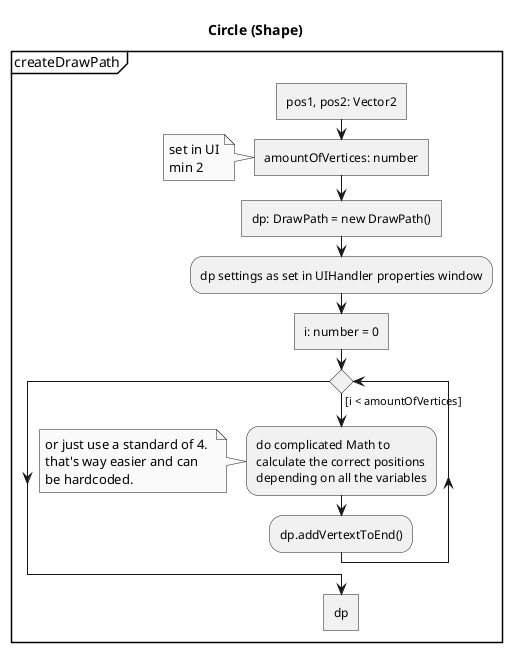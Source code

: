 @startuml Circle
skinparam monochrome true

title Circle (Shape)


partition createDrawPath {
	:pos1, pos2: Vector2]
	:amountOfVertices: number]
	note
	set in UI
	min 2
	end note
	:dp: DrawPath = new DrawPath()]
	:dp settings as set in UIHandler properties window;
	:i: number = 0]
	while () is ([i < amountOfVertices])
		:do complicated Math to
		calculate the correct positions
		depending on all the variables;
		note 
		or just use a standard of 4. 
		that's way easier and can
		be hardcoded.
		end note
		' see https://stackoverflow.com/questions/1734745/how-to-create-circle-with-b%C3%A9zier-curves
		:dp.addVertextToEnd();
	endwhile
	:dp]
}

@enduml